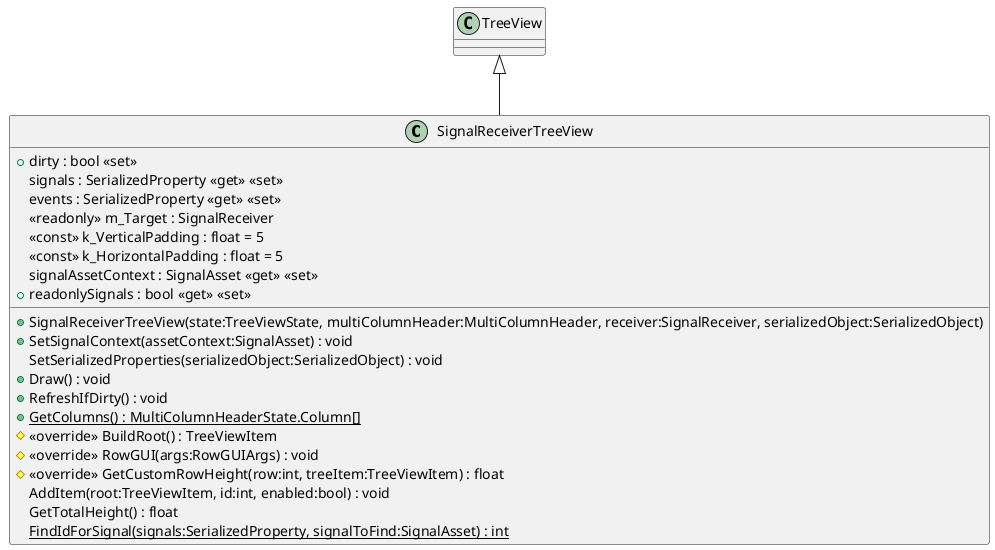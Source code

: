 @startuml
class SignalReceiverTreeView {
    + dirty : bool <<set>>
    signals : SerializedProperty <<get>> <<set>>
    events : SerializedProperty <<get>> <<set>>
    <<readonly>> m_Target : SignalReceiver
    <<const>> k_VerticalPadding : float = 5
    <<const>> k_HorizontalPadding : float = 5
    + SignalReceiverTreeView(state:TreeViewState, multiColumnHeader:MultiColumnHeader, receiver:SignalReceiver, serializedObject:SerializedObject)
    signalAssetContext : SignalAsset <<get>> <<set>>
    + readonlySignals : bool <<get>> <<set>>
    + SetSignalContext(assetContext:SignalAsset) : void
    SetSerializedProperties(serializedObject:SerializedObject) : void
    + Draw() : void
    + RefreshIfDirty() : void
    + {static} GetColumns() : MultiColumnHeaderState.Column[]
    # <<override>> BuildRoot() : TreeViewItem
    # <<override>> RowGUI(args:RowGUIArgs) : void
    # <<override>> GetCustomRowHeight(row:int, treeItem:TreeViewItem) : float
    AddItem(root:TreeViewItem, id:int, enabled:bool) : void
    GetTotalHeight() : float
    {static} FindIdForSignal(signals:SerializedProperty, signalToFind:SignalAsset) : int
}
TreeView <|-- SignalReceiverTreeView
@enduml
